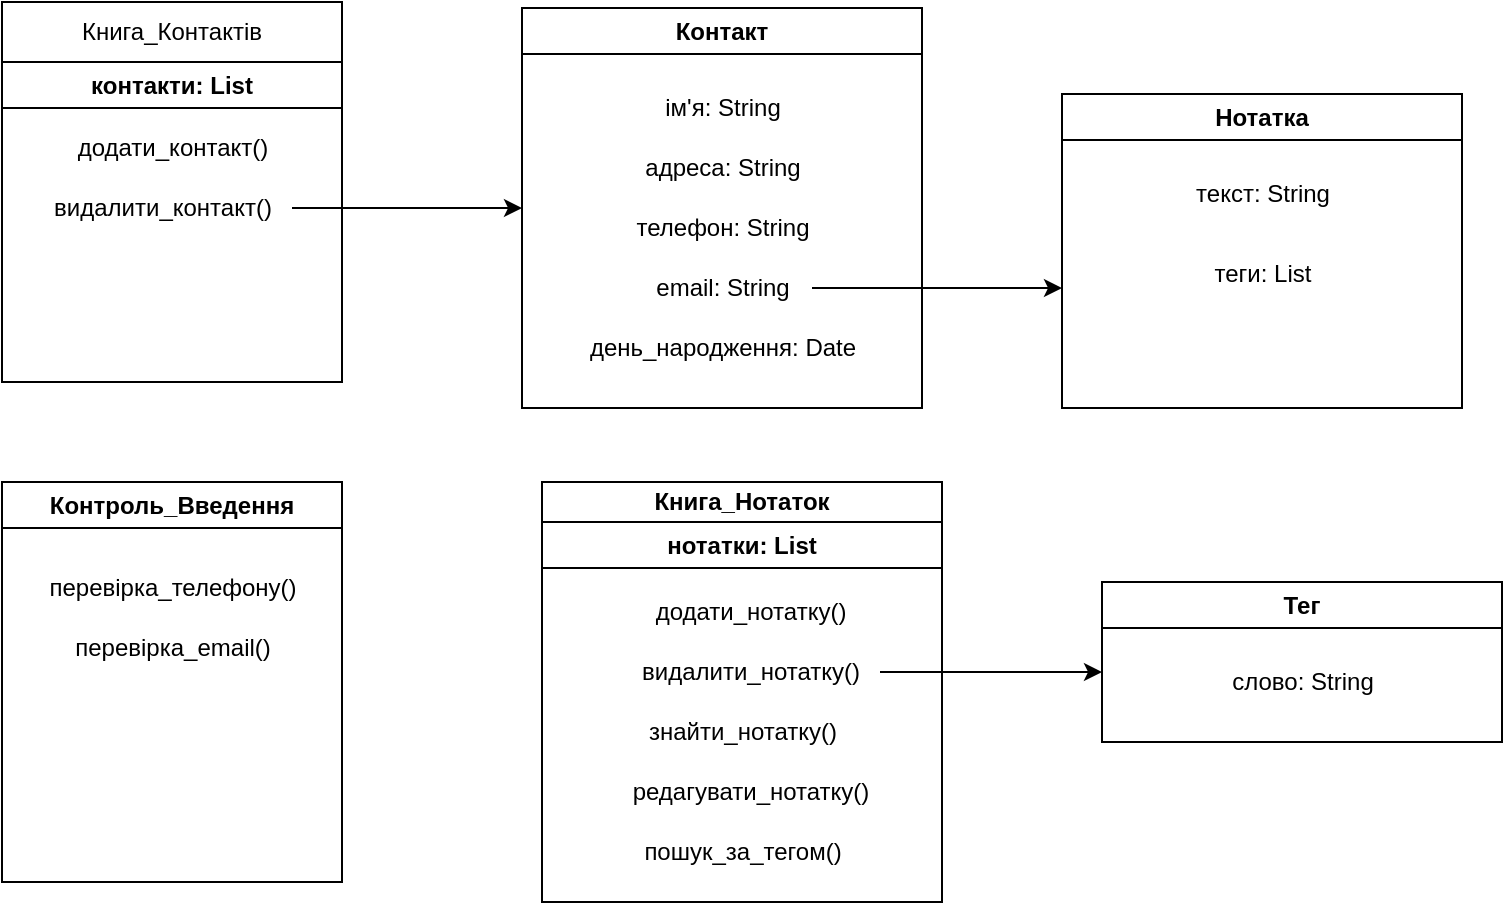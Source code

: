 <mxfile version="22.0.6" type="github">
  <diagram name="Сторінка-1" id="lHeKlGZJhvOFIr3Njynp">
    <mxGraphModel dx="929" dy="538" grid="1" gridSize="10" guides="1" tooltips="1" connect="1" arrows="1" fold="1" page="1" pageScale="1" pageWidth="827" pageHeight="1169" math="0" shadow="0">
      <root>
        <mxCell id="0" />
        <mxCell id="1" parent="0" />
        <mxCell id="SB_uYRKkRgIGjtX3aFI0-2" value="Книга_Контактів" style="rounded=0;whiteSpace=wrap;html=1;" vertex="1" parent="1">
          <mxGeometry x="40" y="50" width="170" height="30" as="geometry" />
        </mxCell>
        <mxCell id="SB_uYRKkRgIGjtX3aFI0-16" value="контакти: List" style="swimlane;whiteSpace=wrap;html=1;" vertex="1" parent="1">
          <mxGeometry x="40" y="80" width="170" height="160" as="geometry">
            <mxRectangle x="40" y="80" width="120" height="30" as="alternateBounds" />
          </mxGeometry>
        </mxCell>
        <mxCell id="SB_uYRKkRgIGjtX3aFI0-18" value="додати_контакт()" style="text;html=1;align=center;verticalAlign=middle;resizable=0;points=[];autosize=1;strokeColor=none;fillColor=none;" vertex="1" parent="SB_uYRKkRgIGjtX3aFI0-16">
          <mxGeometry x="25" y="28" width="120" height="30" as="geometry" />
        </mxCell>
        <mxCell id="SB_uYRKkRgIGjtX3aFI0-20" value="видалити_контакт()" style="text;html=1;align=center;verticalAlign=middle;resizable=0;points=[];autosize=1;strokeColor=none;fillColor=none;" vertex="1" parent="SB_uYRKkRgIGjtX3aFI0-16">
          <mxGeometry x="15" y="58" width="130" height="30" as="geometry" />
        </mxCell>
        <mxCell id="SB_uYRKkRgIGjtX3aFI0-25" value="Контакт" style="swimlane;whiteSpace=wrap;html=1;" vertex="1" parent="1">
          <mxGeometry x="300" y="53" width="200" height="200" as="geometry" />
        </mxCell>
        <mxCell id="SB_uYRKkRgIGjtX3aFI0-27" value="ім&#39;я: String" style="text;html=1;align=center;verticalAlign=middle;resizable=0;points=[];autosize=1;strokeColor=none;fillColor=none;" vertex="1" parent="SB_uYRKkRgIGjtX3aFI0-25">
          <mxGeometry x="60" y="35" width="80" height="30" as="geometry" />
        </mxCell>
        <mxCell id="SB_uYRKkRgIGjtX3aFI0-28" value="адреса: String" style="text;html=1;align=center;verticalAlign=middle;resizable=0;points=[];autosize=1;strokeColor=none;fillColor=none;" vertex="1" parent="SB_uYRKkRgIGjtX3aFI0-25">
          <mxGeometry x="50" y="65" width="100" height="30" as="geometry" />
        </mxCell>
        <mxCell id="SB_uYRKkRgIGjtX3aFI0-31" value="телефон: String" style="text;html=1;align=center;verticalAlign=middle;resizable=0;points=[];autosize=1;strokeColor=none;fillColor=none;" vertex="1" parent="SB_uYRKkRgIGjtX3aFI0-25">
          <mxGeometry x="45" y="95" width="110" height="30" as="geometry" />
        </mxCell>
        <mxCell id="SB_uYRKkRgIGjtX3aFI0-34" style="edgeStyle=orthogonalEdgeStyle;rounded=0;orthogonalLoop=1;jettySize=auto;html=1;" edge="1" parent="SB_uYRKkRgIGjtX3aFI0-25" source="SB_uYRKkRgIGjtX3aFI0-32">
          <mxGeometry relative="1" as="geometry">
            <mxPoint x="270" y="140" as="targetPoint" />
          </mxGeometry>
        </mxCell>
        <mxCell id="SB_uYRKkRgIGjtX3aFI0-32" value="email: String" style="text;html=1;align=center;verticalAlign=middle;resizable=0;points=[];autosize=1;strokeColor=none;fillColor=none;" vertex="1" parent="SB_uYRKkRgIGjtX3aFI0-25">
          <mxGeometry x="55" y="125" width="90" height="30" as="geometry" />
        </mxCell>
        <mxCell id="SB_uYRKkRgIGjtX3aFI0-33" value="день_народження: Date" style="text;html=1;align=center;verticalAlign=middle;resizable=0;points=[];autosize=1;strokeColor=none;fillColor=none;" vertex="1" parent="SB_uYRKkRgIGjtX3aFI0-25">
          <mxGeometry x="20" y="155" width="160" height="30" as="geometry" />
        </mxCell>
        <mxCell id="SB_uYRKkRgIGjtX3aFI0-26" style="edgeStyle=orthogonalEdgeStyle;rounded=0;orthogonalLoop=1;jettySize=auto;html=1;entryX=0;entryY=0.5;entryDx=0;entryDy=0;" edge="1" parent="1" source="SB_uYRKkRgIGjtX3aFI0-20" target="SB_uYRKkRgIGjtX3aFI0-25">
          <mxGeometry relative="1" as="geometry" />
        </mxCell>
        <mxCell id="SB_uYRKkRgIGjtX3aFI0-35" value="Нотатка" style="swimlane;whiteSpace=wrap;html=1;" vertex="1" parent="1">
          <mxGeometry x="570" y="96" width="200" height="157" as="geometry" />
        </mxCell>
        <mxCell id="SB_uYRKkRgIGjtX3aFI0-36" value="текст: String" style="text;html=1;align=center;verticalAlign=middle;resizable=0;points=[];autosize=1;strokeColor=none;fillColor=none;" vertex="1" parent="SB_uYRKkRgIGjtX3aFI0-35">
          <mxGeometry x="55" y="35" width="90" height="30" as="geometry" />
        </mxCell>
        <mxCell id="SB_uYRKkRgIGjtX3aFI0-37" value="теги: List" style="text;html=1;align=center;verticalAlign=middle;resizable=0;points=[];autosize=1;strokeColor=none;fillColor=none;" vertex="1" parent="SB_uYRKkRgIGjtX3aFI0-35">
          <mxGeometry x="65" y="75" width="70" height="30" as="geometry" />
        </mxCell>
        <mxCell id="SB_uYRKkRgIGjtX3aFI0-42" value="Контроль_Введення" style="swimlane;whiteSpace=wrap;html=1;" vertex="1" parent="1">
          <mxGeometry x="40" y="290" width="170" height="200" as="geometry" />
        </mxCell>
        <mxCell id="SB_uYRKkRgIGjtX3aFI0-43" value="перевірка_телефону()" style="text;html=1;align=center;verticalAlign=middle;resizable=0;points=[];autosize=1;strokeColor=none;fillColor=none;" vertex="1" parent="SB_uYRKkRgIGjtX3aFI0-42">
          <mxGeometry x="10" y="38" width="150" height="30" as="geometry" />
        </mxCell>
        <mxCell id="SB_uYRKkRgIGjtX3aFI0-44" value="перевірка_email()" style="text;html=1;align=center;verticalAlign=middle;resizable=0;points=[];autosize=1;strokeColor=none;fillColor=none;" vertex="1" parent="SB_uYRKkRgIGjtX3aFI0-42">
          <mxGeometry x="25" y="68" width="120" height="30" as="geometry" />
        </mxCell>
        <mxCell id="SB_uYRKkRgIGjtX3aFI0-45" value="Книга_Нотаток" style="swimlane;whiteSpace=wrap;html=1;" vertex="1" parent="1">
          <mxGeometry x="310" y="290" width="200" height="20" as="geometry">
            <mxRectangle x="310" y="290" width="130" height="30" as="alternateBounds" />
          </mxGeometry>
        </mxCell>
        <mxCell id="SB_uYRKkRgIGjtX3aFI0-60" value="нотатки: List" style="swimlane;whiteSpace=wrap;html=1;" vertex="1" parent="1">
          <mxGeometry x="310" y="310" width="200" height="190" as="geometry" />
        </mxCell>
        <mxCell id="SB_uYRKkRgIGjtX3aFI0-62" value="додати_нотатку()" style="text;html=1;align=center;verticalAlign=middle;resizable=0;points=[];autosize=1;strokeColor=none;fillColor=none;" vertex="1" parent="SB_uYRKkRgIGjtX3aFI0-60">
          <mxGeometry x="44" y="30" width="120" height="30" as="geometry" />
        </mxCell>
        <mxCell id="SB_uYRKkRgIGjtX3aFI0-68" style="edgeStyle=orthogonalEdgeStyle;rounded=0;orthogonalLoop=1;jettySize=auto;html=1;" edge="1" parent="SB_uYRKkRgIGjtX3aFI0-60" source="SB_uYRKkRgIGjtX3aFI0-63">
          <mxGeometry relative="1" as="geometry">
            <mxPoint x="280" y="75" as="targetPoint" />
          </mxGeometry>
        </mxCell>
        <mxCell id="SB_uYRKkRgIGjtX3aFI0-63" value="видалити_нотатку()" style="text;html=1;align=center;verticalAlign=middle;resizable=0;points=[];autosize=1;strokeColor=none;fillColor=none;" vertex="1" parent="SB_uYRKkRgIGjtX3aFI0-60">
          <mxGeometry x="39" y="60" width="130" height="30" as="geometry" />
        </mxCell>
        <mxCell id="SB_uYRKkRgIGjtX3aFI0-64" value="знайти_нотатку()" style="text;html=1;align=center;verticalAlign=middle;resizable=0;points=[];autosize=1;strokeColor=none;fillColor=none;" vertex="1" parent="SB_uYRKkRgIGjtX3aFI0-60">
          <mxGeometry x="40" y="90" width="120" height="30" as="geometry" />
        </mxCell>
        <mxCell id="SB_uYRKkRgIGjtX3aFI0-65" value="редагувати_нотатку()" style="text;html=1;align=center;verticalAlign=middle;resizable=0;points=[];autosize=1;strokeColor=none;fillColor=none;" vertex="1" parent="SB_uYRKkRgIGjtX3aFI0-60">
          <mxGeometry x="34" y="120" width="140" height="30" as="geometry" />
        </mxCell>
        <mxCell id="SB_uYRKkRgIGjtX3aFI0-66" value="пошук_за_тегом()" style="text;html=1;align=center;verticalAlign=middle;resizable=0;points=[];autosize=1;strokeColor=none;fillColor=none;" vertex="1" parent="SB_uYRKkRgIGjtX3aFI0-60">
          <mxGeometry x="40" y="150" width="120" height="30" as="geometry" />
        </mxCell>
        <mxCell id="SB_uYRKkRgIGjtX3aFI0-69" value="Тег" style="swimlane;whiteSpace=wrap;html=1;" vertex="1" parent="1">
          <mxGeometry x="590" y="340" width="200" height="80" as="geometry" />
        </mxCell>
        <mxCell id="SB_uYRKkRgIGjtX3aFI0-70" value="слово: String" style="text;html=1;align=center;verticalAlign=middle;resizable=0;points=[];autosize=1;strokeColor=none;fillColor=none;" vertex="1" parent="SB_uYRKkRgIGjtX3aFI0-69">
          <mxGeometry x="55" y="35" width="90" height="30" as="geometry" />
        </mxCell>
      </root>
    </mxGraphModel>
  </diagram>
</mxfile>
